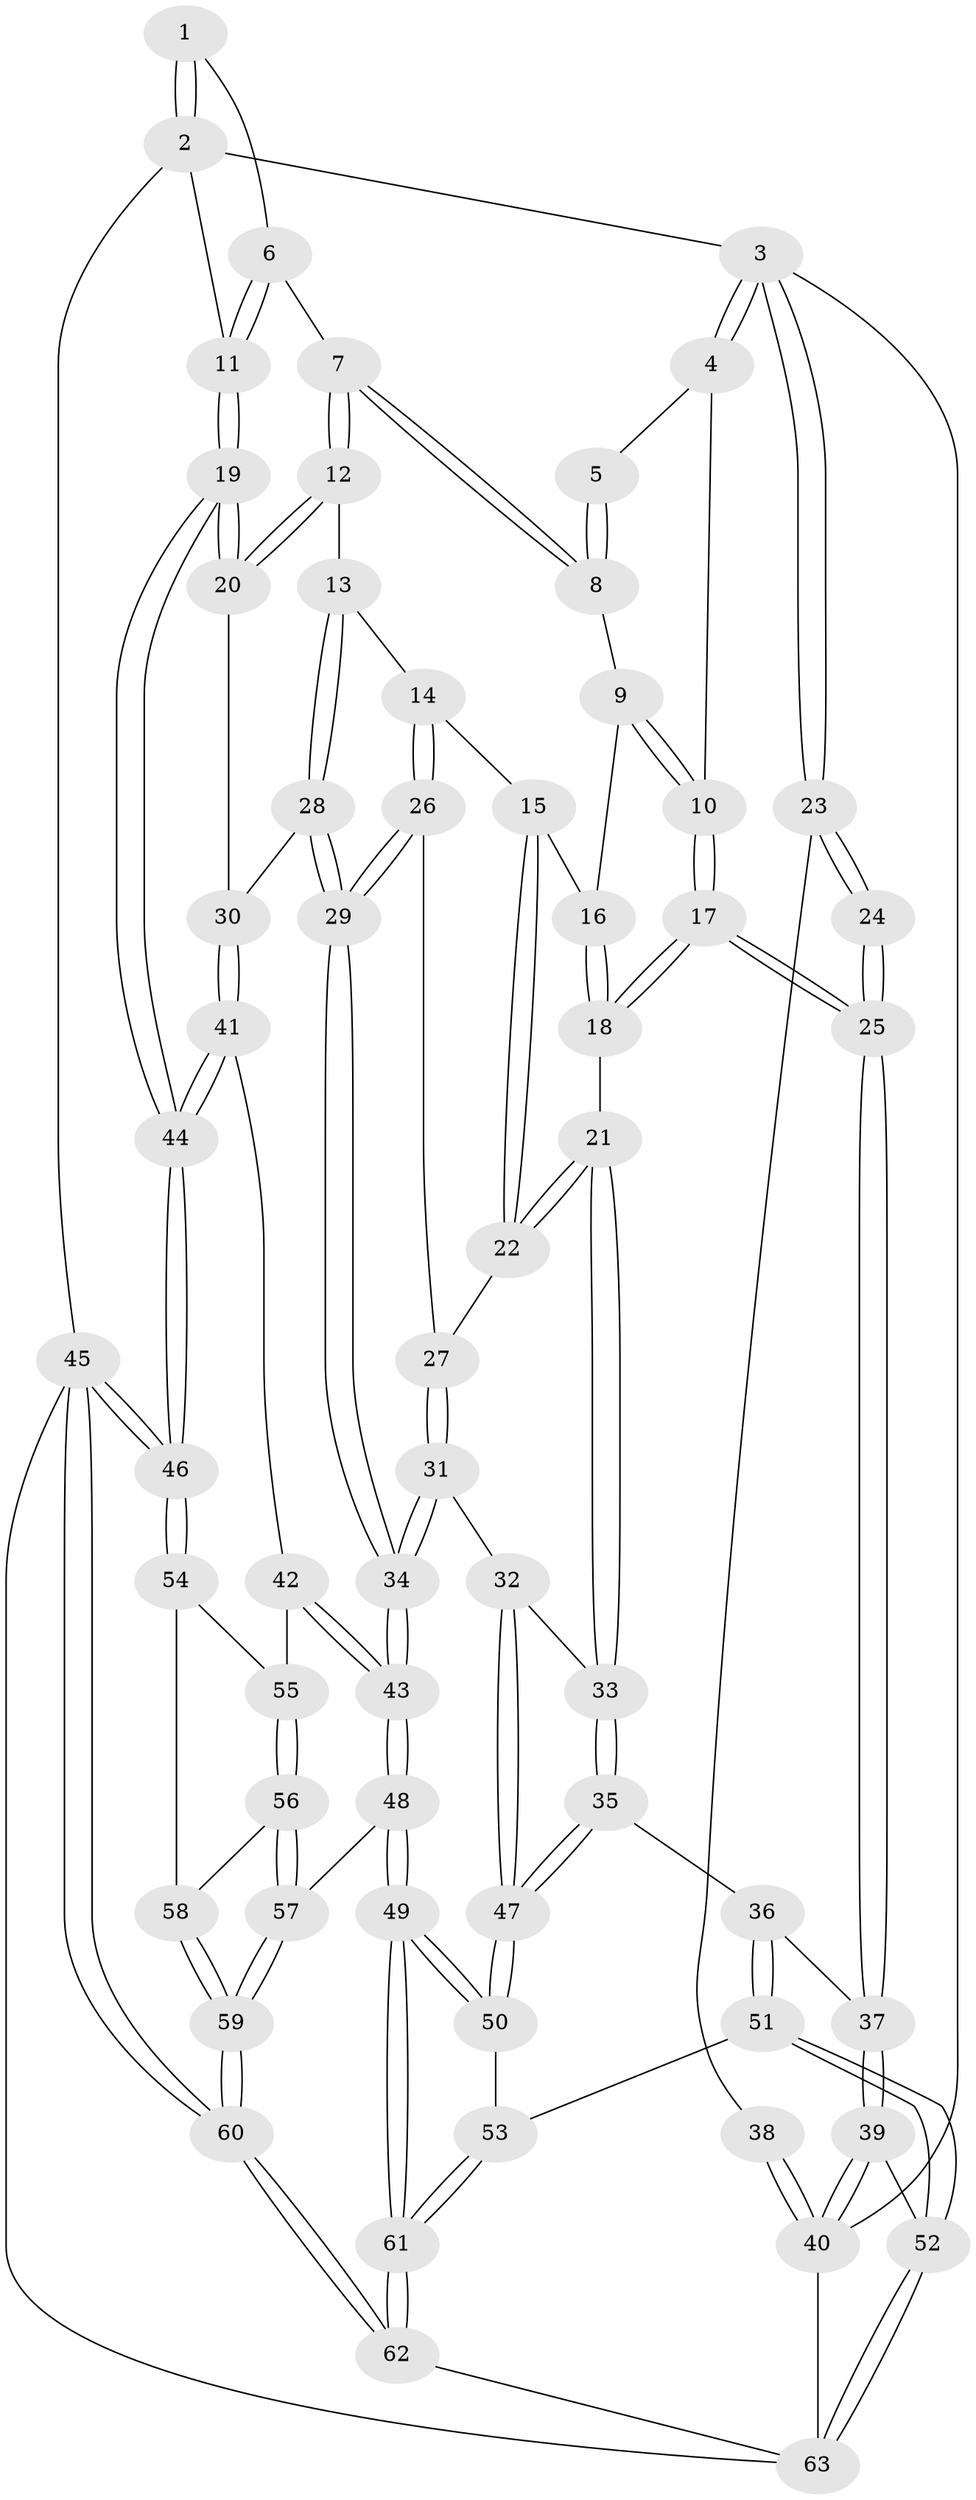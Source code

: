 // Generated by graph-tools (version 1.1) at 2025/11/02/27/25 16:11:58]
// undirected, 63 vertices, 154 edges
graph export_dot {
graph [start="1"]
  node [color=gray90,style=filled];
  1 [pos="+0.7926860600674369+0"];
  2 [pos="+1+0"];
  3 [pos="+0+0"];
  4 [pos="+0.3924372388891868+0"];
  5 [pos="+0.440264118597042+0"];
  6 [pos="+0.8224998386363244+0.13591634100999145"];
  7 [pos="+0.8136779755072485+0.16917168078830813"];
  8 [pos="+0.7168613932864478+0.16741991787345967"];
  9 [pos="+0.6981990898675327+0.18011272828416577"];
  10 [pos="+0.35614533911470314+0.14328732379874057"];
  11 [pos="+1+0"];
  12 [pos="+0.8569401487826349+0.22854086304986565"];
  13 [pos="+0.7444422349815126+0.34066480037856"];
  14 [pos="+0.6853032064152111+0.35072953028877685"];
  15 [pos="+0.651840950659629+0.30430553701885243"];
  16 [pos="+0.6715956004798135+0.21262603495564508"];
  17 [pos="+0.32399392454297227+0.2585204170118351"];
  18 [pos="+0.41347617639059264+0.3112330086672021"];
  19 [pos="+1+0.3812202083183861"];
  20 [pos="+0.9411712135474877+0.28672890203821527"];
  21 [pos="+0.4300833154376555+0.32688904976550853"];
  22 [pos="+0.5224599995304247+0.3585610765196437"];
  23 [pos="+0+0"];
  24 [pos="+0.206099077165727+0.29178770420898464"];
  25 [pos="+0.24459298294565443+0.30691782762302966"];
  26 [pos="+0.6494184885151256+0.4221311684307774"];
  27 [pos="+0.585553566715398+0.4069360567654994"];
  28 [pos="+0.7547781911789082+0.46512298935553875"];
  29 [pos="+0.6983568833779267+0.4822091833858098"];
  30 [pos="+0.773996146041634+0.46721635998447647"];
  31 [pos="+0.5587164614632071+0.5701278358039957"];
  32 [pos="+0.5471358065995596+0.5717042977409738"];
  33 [pos="+0.44154385335033247+0.3726208826083968"];
  34 [pos="+0.652720598895909+0.5867883369503557"];
  35 [pos="+0.42441286846610426+0.5971343091110625"];
  36 [pos="+0.4167189162530218+0.5969367091600802"];
  37 [pos="+0.20150651844981415+0.46288089848230507"];
  38 [pos="+0+0.309603744959665"];
  39 [pos="+0.05660287355773086+0.6720755904423888"];
  40 [pos="+0+0.6989512558470109"];
  41 [pos="+0.8795960656351417+0.5688288856479949"];
  42 [pos="+0.8224497709221836+0.6539084034282641"];
  43 [pos="+0.7151595784839723+0.6859685948624784"];
  44 [pos="+1+0.43560045169394074"];
  45 [pos="+1+1"];
  46 [pos="+1+0.6009661934265081"];
  47 [pos="+0.47677793745124225+0.6188624639719995"];
  48 [pos="+0.686600496213752+0.7577487689696387"];
  49 [pos="+0.5634230736235797+0.8775304651183782"];
  50 [pos="+0.4775119432870618+0.627338520800809"];
  51 [pos="+0.2633047277866389+0.7474874680987593"];
  52 [pos="+0.17210668646016003+0.7560722563027825"];
  53 [pos="+0.35265638248616776+0.7691708062658066"];
  54 [pos="+0.933979351125021+0.7140863982709502"];
  55 [pos="+0.8532654519820994+0.6865952093031051"];
  56 [pos="+0.8646022060393463+0.7348669677484141"];
  57 [pos="+0.8709466265913745+0.865982279951292"];
  58 [pos="+0.9464443418111279+0.787382579924328"];
  59 [pos="+1+1"];
  60 [pos="+1+1"];
  61 [pos="+0.5597975826628727+0.8854043574975452"];
  62 [pos="+0.5525192013371468+1"];
  63 [pos="+0.3180951150594344+1"];
  1 -- 2;
  1 -- 2;
  1 -- 6;
  2 -- 3;
  2 -- 11;
  2 -- 45;
  3 -- 4;
  3 -- 4;
  3 -- 23;
  3 -- 23;
  3 -- 40;
  4 -- 5;
  4 -- 10;
  5 -- 8;
  5 -- 8;
  6 -- 7;
  6 -- 11;
  6 -- 11;
  7 -- 8;
  7 -- 8;
  7 -- 12;
  7 -- 12;
  8 -- 9;
  9 -- 10;
  9 -- 10;
  9 -- 16;
  10 -- 17;
  10 -- 17;
  11 -- 19;
  11 -- 19;
  12 -- 13;
  12 -- 20;
  12 -- 20;
  13 -- 14;
  13 -- 28;
  13 -- 28;
  14 -- 15;
  14 -- 26;
  14 -- 26;
  15 -- 16;
  15 -- 22;
  15 -- 22;
  16 -- 18;
  16 -- 18;
  17 -- 18;
  17 -- 18;
  17 -- 25;
  17 -- 25;
  18 -- 21;
  19 -- 20;
  19 -- 20;
  19 -- 44;
  19 -- 44;
  20 -- 30;
  21 -- 22;
  21 -- 22;
  21 -- 33;
  21 -- 33;
  22 -- 27;
  23 -- 24;
  23 -- 24;
  23 -- 38;
  24 -- 25;
  24 -- 25;
  25 -- 37;
  25 -- 37;
  26 -- 27;
  26 -- 29;
  26 -- 29;
  27 -- 31;
  27 -- 31;
  28 -- 29;
  28 -- 29;
  28 -- 30;
  29 -- 34;
  29 -- 34;
  30 -- 41;
  30 -- 41;
  31 -- 32;
  31 -- 34;
  31 -- 34;
  32 -- 33;
  32 -- 47;
  32 -- 47;
  33 -- 35;
  33 -- 35;
  34 -- 43;
  34 -- 43;
  35 -- 36;
  35 -- 47;
  35 -- 47;
  36 -- 37;
  36 -- 51;
  36 -- 51;
  37 -- 39;
  37 -- 39;
  38 -- 40;
  38 -- 40;
  39 -- 40;
  39 -- 40;
  39 -- 52;
  40 -- 63;
  41 -- 42;
  41 -- 44;
  41 -- 44;
  42 -- 43;
  42 -- 43;
  42 -- 55;
  43 -- 48;
  43 -- 48;
  44 -- 46;
  44 -- 46;
  45 -- 46;
  45 -- 46;
  45 -- 60;
  45 -- 60;
  45 -- 63;
  46 -- 54;
  46 -- 54;
  47 -- 50;
  47 -- 50;
  48 -- 49;
  48 -- 49;
  48 -- 57;
  49 -- 50;
  49 -- 50;
  49 -- 61;
  49 -- 61;
  50 -- 53;
  51 -- 52;
  51 -- 52;
  51 -- 53;
  52 -- 63;
  52 -- 63;
  53 -- 61;
  53 -- 61;
  54 -- 55;
  54 -- 58;
  55 -- 56;
  55 -- 56;
  56 -- 57;
  56 -- 57;
  56 -- 58;
  57 -- 59;
  57 -- 59;
  58 -- 59;
  58 -- 59;
  59 -- 60;
  59 -- 60;
  60 -- 62;
  60 -- 62;
  61 -- 62;
  61 -- 62;
  62 -- 63;
}
